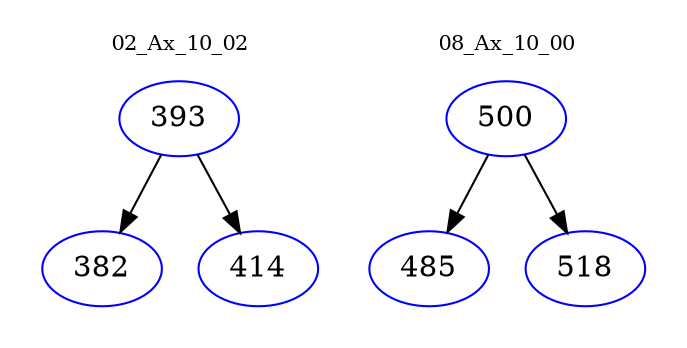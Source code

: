 digraph{
subgraph cluster_0 {
color = white
label = "02_Ax_10_02";
fontsize=10;
T0_393 [label="393", color="blue"]
T0_393 -> T0_382 [color="black"]
T0_382 [label="382", color="blue"]
T0_393 -> T0_414 [color="black"]
T0_414 [label="414", color="blue"]
}
subgraph cluster_1 {
color = white
label = "08_Ax_10_00";
fontsize=10;
T1_500 [label="500", color="blue"]
T1_500 -> T1_485 [color="black"]
T1_485 [label="485", color="blue"]
T1_500 -> T1_518 [color="black"]
T1_518 [label="518", color="blue"]
}
}
